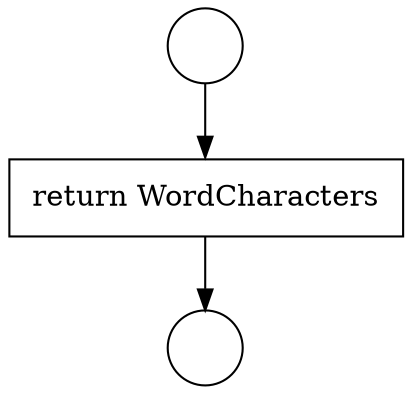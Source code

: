 digraph {
  node14865 [shape=circle label=" " color="black" fillcolor="white" style=filled]
  node14867 [shape=none, margin=0, label=<<font color="black">
    <table border="0" cellborder="1" cellspacing="0" cellpadding="10">
      <tr><td align="left">return WordCharacters</td></tr>
    </table>
  </font>> color="black" fillcolor="white" style=filled]
  node14866 [shape=circle label=" " color="black" fillcolor="white" style=filled]
  node14865 -> node14867 [ color="black"]
  node14867 -> node14866 [ color="black"]
}
